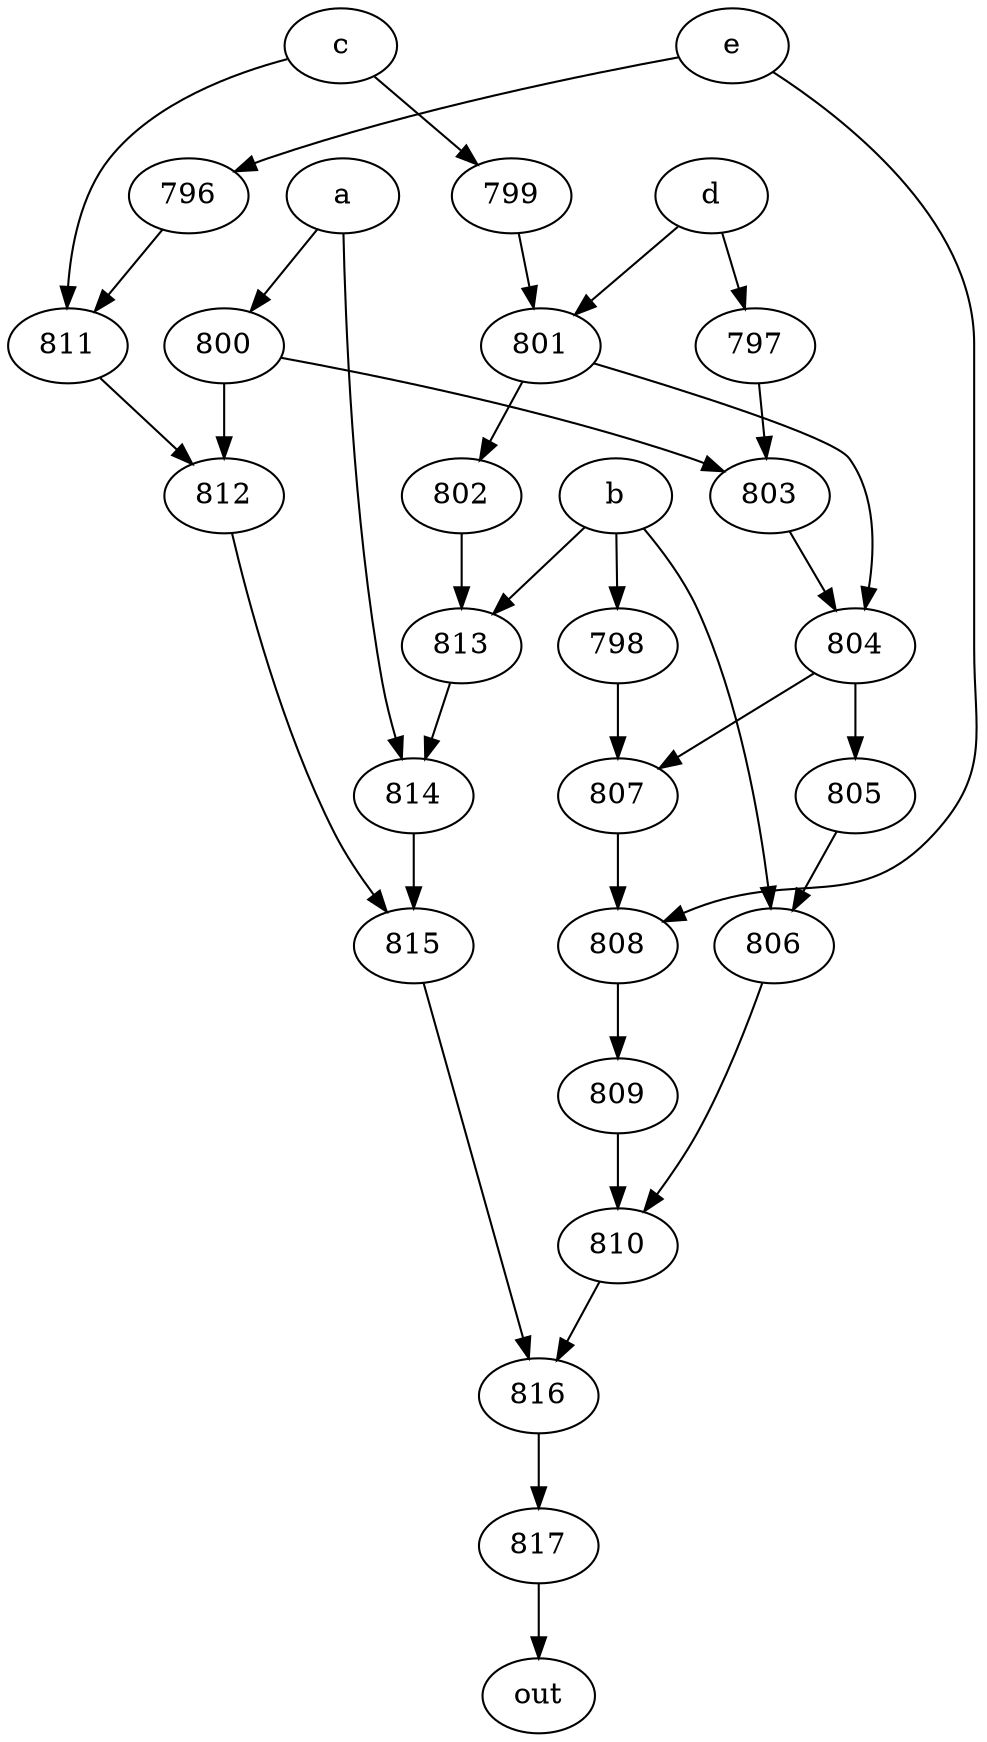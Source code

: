 strict digraph "" {
	817 -> out;
	a -> 800;
	a -> 814;
	800 -> 803;
	800 -> 812;
	814 -> 815;
	803 -> 804;
	812 -> 815;
	815 -> 816;
	b -> 798;
	b -> 806;
	b -> 813;
	798 -> 807;
	806 -> 810;
	813 -> 814;
	807 -> 808;
	810 -> 816;
	c -> 799;
	c -> 811;
	799 -> 801;
	811 -> 812;
	801 -> 802;
	801 -> 804;
	d -> 801;
	d -> 797;
	797 -> 803;
	802 -> 813;
	804 -> 807;
	804 -> 805;
	e -> 796;
	e -> 808;
	796 -> 811;
	808 -> 809;
	809 -> 810;
	805 -> 806;
	816 -> 817;
}
